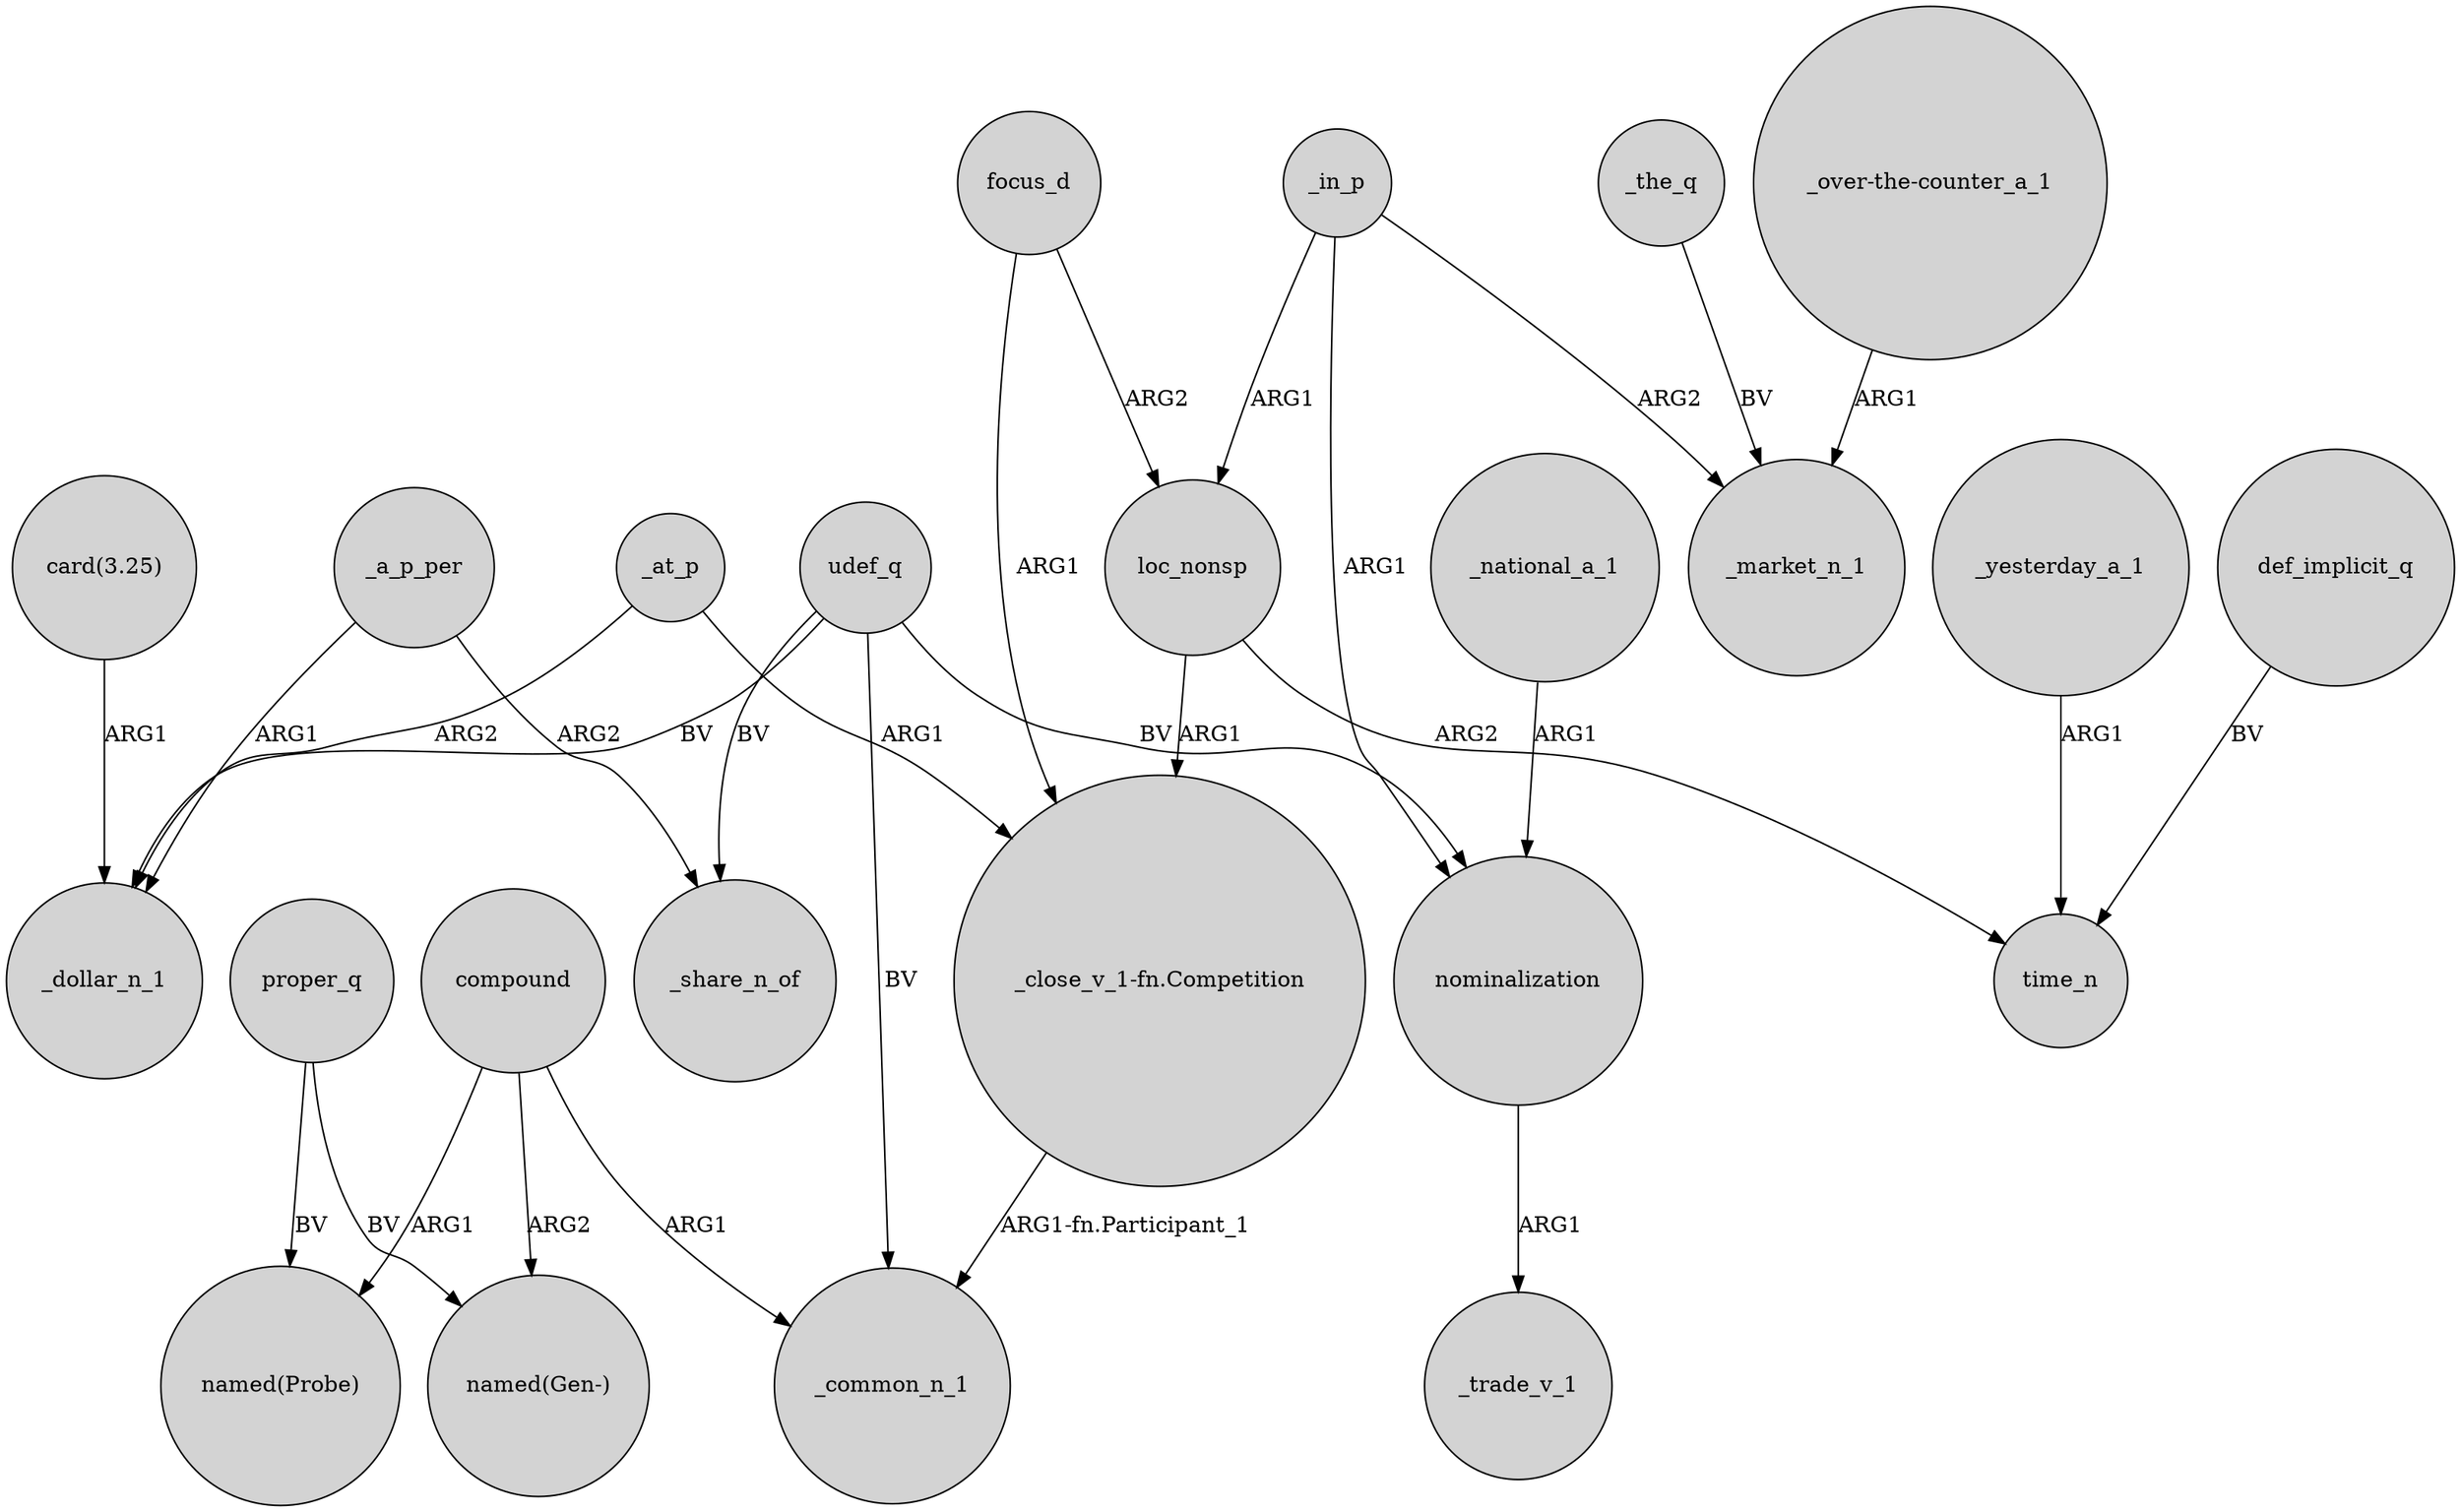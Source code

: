 digraph {
	node [shape=circle style=filled]
	"card(3.25)" -> _dollar_n_1 [label=ARG1]
	loc_nonsp -> "_close_v_1-fn.Competition" [label=ARG1]
	_at_p -> "_close_v_1-fn.Competition" [label=ARG1]
	compound -> "named(Probe)" [label=ARG1]
	udef_q -> nominalization [label=BV]
	compound -> _common_n_1 [label=ARG1]
	_yesterday_a_1 -> time_n [label=ARG1]
	"_close_v_1-fn.Competition" -> _common_n_1 [label="ARG1-fn.Participant_1"]
	focus_d -> loc_nonsp [label=ARG2]
	udef_q -> _common_n_1 [label=BV]
	_the_q -> _market_n_1 [label=BV]
	compound -> "named(Gen-)" [label=ARG2]
	_in_p -> loc_nonsp [label=ARG1]
	focus_d -> "_close_v_1-fn.Competition" [label=ARG1]
	proper_q -> "named(Probe)" [label=BV]
	_at_p -> _dollar_n_1 [label=ARG2]
	_in_p -> _market_n_1 [label=ARG2]
	_a_p_per -> _share_n_of [label=ARG2]
	udef_q -> _share_n_of [label=BV]
	"_over-the-counter_a_1" -> _market_n_1 [label=ARG1]
	udef_q -> _dollar_n_1 [label=BV]
	_a_p_per -> _dollar_n_1 [label=ARG1]
	loc_nonsp -> time_n [label=ARG2]
	proper_q -> "named(Gen-)" [label=BV]
	_national_a_1 -> nominalization [label=ARG1]
	def_implicit_q -> time_n [label=BV]
	nominalization -> _trade_v_1 [label=ARG1]
	_in_p -> nominalization [label=ARG1]
}
